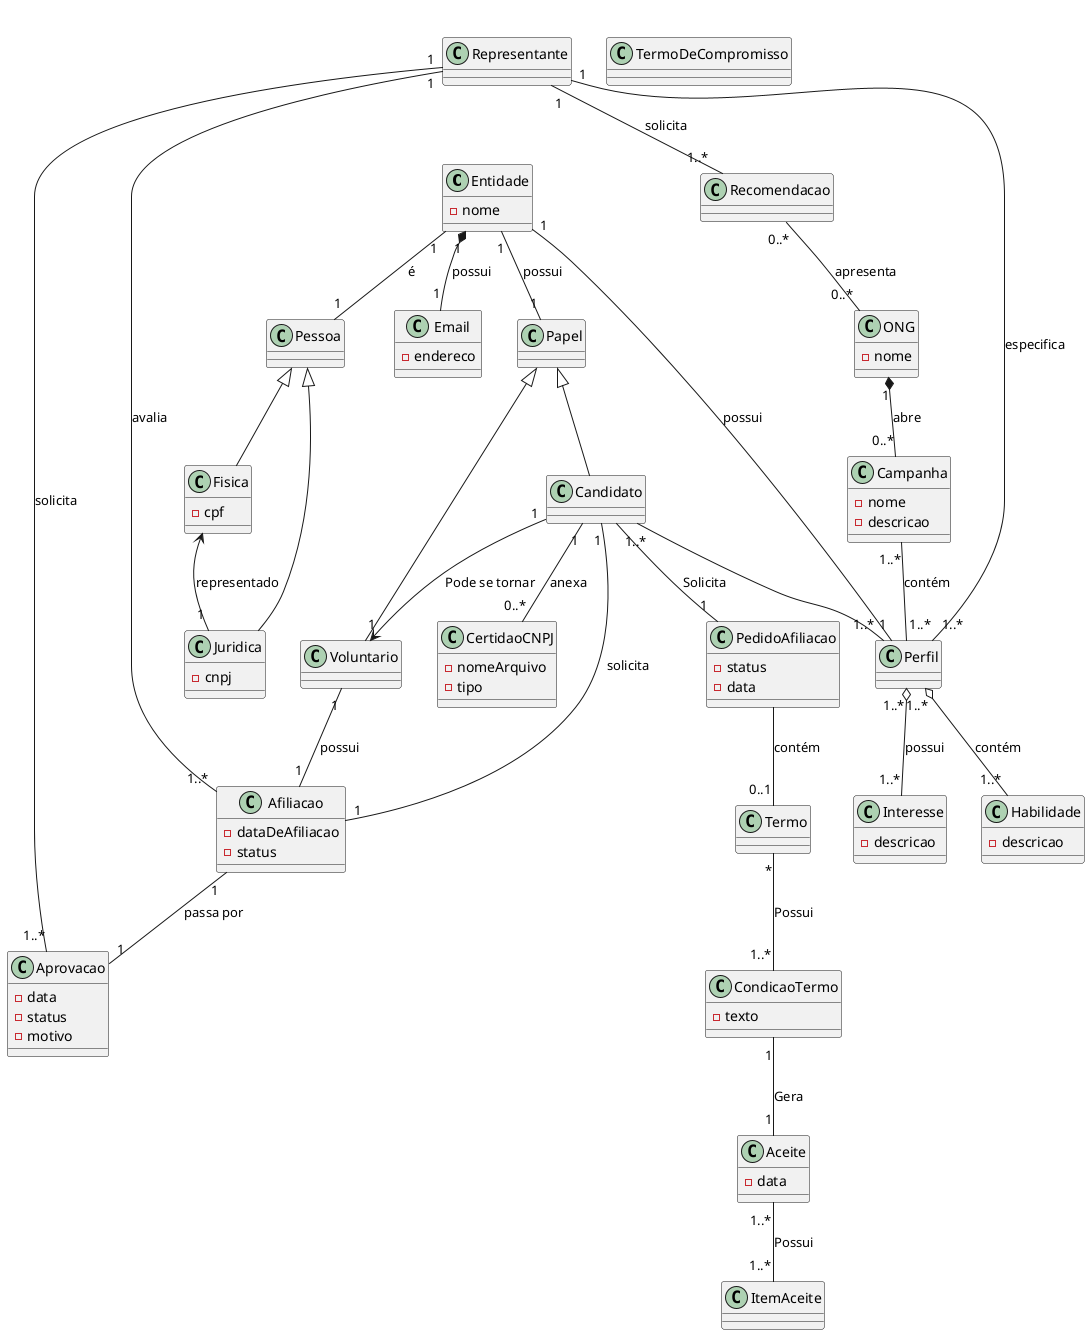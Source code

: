 @startuml

class Entidade {
  -nome
}

class Papel 

class Pessoa

class Fisica extends Pessoa {
  -cpf
}

class Juridica extends Pessoa{
  -cnpj
}

class Candidato extends Papel{
}

class ONG { 
    -nome
}

class Voluntario extends Papel{

}

class Campanha {
    -nome
    -descricao
}

class Afiliacao {
    -dataDeAfiliacao
    -status
}

class Perfil {

}

class Habilidade {
    -descricao
}

class Interesse {
    -descricao
}

class Representante {
    
}

class Email {
    -endereco
}

class Recomendacao {

}

class Aprovacao {
    -data
    -status
    -motivo
}

class CertidaoCNPJ {
    -nomeArquivo
    -tipo
}

class TermoDeCompromisso {
}

class CondicaoTermo{
    -texto
}

class Aceite {
 -data
}

class ItemAceite {
 
}

class PedidoAfiliacao {
    -status
    -data
}

Perfil "1..*" o-- "1..*" Habilidade: contém
Perfil "1..*" o-- "1..*" Interesse: possui

Entidade "1" -- "1" Papel: possui
Entidade "1" -- "1" Pessoa: é

Fisica <-- "1" Juridica: representado

Candidato "1" -- "1" Afiliacao: solicita
Candidato "1" -- "0..*" CertidaoCNPJ: anexa
Candidato "1..*" -- "1..*" Perfil
Candidato -- "1" PedidoAfiliacao: Solicita
Candidato "1" --> "1" Voluntario: Pode se tornar

Entidade "1" -- "1" Perfil: possui
Entidade "1" *-- "1" Email: possui

ONG "1" *-- "0..*" Campanha: abre
Campanha "1..*" -- "1..*" Perfil: contém

Representante "1" -- "1..*" Afiliacao: avalia
Representante "1" -- "1..*" Aprovacao: solicita
Representante "1" -- "1..*" Perfil: especifica
Representante "1" -- "1..*" Recomendacao: solicita

Recomendacao "0..*" -- "0..*" ONG: apresenta

Afiliacao "1" -- "1" Aprovacao : "passa por"

Voluntario "1" -- "1" Afiliacao: "possui"


PedidoAfiliacao -- "0..1" Termo: contém

Termo "*" -- "1..*" CondicaoTermo: Possui

CondicaoTermo "1" -- "1" Aceite: Gera

Aceite "1..*" -- "1..*" ItemAceite: Possui


@enduml